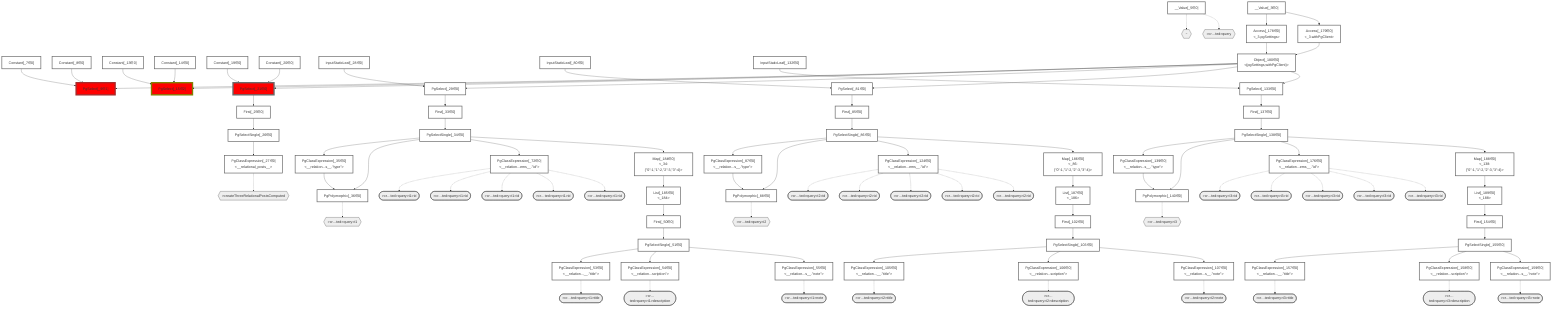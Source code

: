graph TD
    classDef path fill:#eee,stroke:#000
    classDef plan fill:#fff,stroke-width:3px
    classDef itemplan fill:#fff,stroke-width:6px
    classDef sideeffectplan fill:#f00,stroke-width:6px

    %% subgraph fields
    P1{{"~"}}:::path
    P2{{">createThreeRelationalPostsComputed"}}:::path
    P3{{">cr…ted>query"}}:::path
    P4{{">cr…ted>query>i1"}}:::path
    P5([">cr…ted>query>i1>id"]):::path
    %% P4 -.-> P5
    P6([">cr…ted>query>i1>id"]):::path
    %% P4 -.-> P6
    P7([">cr…ted>query>i1>title"]):::path
    %% P4 -.-> P7
    P8([">cr…ted>query>i1>description"]):::path
    %% P4 -.-> P8
    P9([">cr…ted>query>i1>note"]):::path
    %% P4 -.-> P9
    P10([">cr…ted>query>i1>id"]):::path
    %% P4 -.-> P10
    P11([">cr…ted>query>i1>id"]):::path
    %% P4 -.-> P11
    P12([">cr…ted>query>i1>id"]):::path
    %% P4 -.-> P12
    %% P3 -.-> P4
    P13{{">cr…ted>query>i2"}}:::path
    P14([">cr…ted>query>i2>id"]):::path
    %% P13 -.-> P14
    P15([">cr…ted>query>i2>id"]):::path
    %% P13 -.-> P15
    P16([">cr…ted>query>i2>title"]):::path
    %% P13 -.-> P16
    P17([">cr…ted>query>i2>description"]):::path
    %% P13 -.-> P17
    P18([">cr…ted>query>i2>note"]):::path
    %% P13 -.-> P18
    P19([">cr…ted>query>i2>id"]):::path
    %% P13 -.-> P19
    P20([">cr…ted>query>i2>id"]):::path
    %% P13 -.-> P20
    P21([">cr…ted>query>i2>id"]):::path
    %% P13 -.-> P21
    %% P3 -.-> P13
    P22{{">cr…ted>query>i3"}}:::path
    P23([">cr…ted>query>i3>id"]):::path
    %% P22 -.-> P23
    P24([">cr…ted>query>i3>id"]):::path
    %% P22 -.-> P24
    P25([">cr…ted>query>i3>title"]):::path
    %% P22 -.-> P25
    P26([">cr…ted>query>i3>description"]):::path
    %% P22 -.-> P26
    P27([">cr…ted>query>i3>note"]):::path
    %% P22 -.-> P27
    P28([">cr…ted>query>i3>id"]):::path
    %% P22 -.-> P28
    P29([">cr…ted>query>i3>id"]):::path
    %% P22 -.-> P29
    P30([">cr…ted>query>i3>id"]):::path
    %% P22 -.-> P30
    %% P3 -.-> P22
    %% P2 -.-> P3
    %% P1 -.-> P2
    %% end

    %% define plans
    __Value_3["__Value[_3∈0]<br /><context>"]:::plan
    __Value_5["__Value[_5∈0]<br /><rootValue>"]:::plan
    Constant_7["Constant[_7∈0]"]:::plan
    Constant_8["Constant[_8∈0]"]:::plan
    PgSelect_9["PgSelect[_9∈1]<br /><relational_posts>"]:::sideeffectplan
    Constant_13["Constant[_13∈0]"]:::plan
    Constant_14["Constant[_14∈0]"]:::plan
    PgSelect_15["PgSelect[_15∈2]<br /><relational_posts>"]:::sideeffectplan
    Constant_19["Constant[_19∈0]"]:::plan
    Constant_20["Constant[_20∈0]"]:::plan
    PgSelect_21["PgSelect[_21∈0]<br /><relational_posts>"]:::sideeffectplan
    First_25["First[_25∈0]"]:::plan
    PgSelectSingle_26["PgSelectSingle[_26∈0]<br /><relational_posts>"]:::plan
    PgClassExpression_27["PgClassExpression[_27∈0]<br /><__relational_posts__>"]:::plan
    InputStaticLeaf_28["InputStaticLeaf[_28∈0]"]:::plan
    PgSelect_29["PgSelect[_29∈0]<br /><relational_items>"]:::plan
    First_33["First[_33∈0]"]:::plan
    PgSelectSingle_34["PgSelectSingle[_34∈0]<br /><relational_items>"]:::plan
    PgClassExpression_35["PgClassExpression[_35∈0]<br /><__relation...s__.#quot;type#quot;>"]:::plan
    PgPolymorphic_36["PgPolymorphic[_36∈0]"]:::plan
    First_50["First[_50∈0]"]:::plan
    PgSelectSingle_51["PgSelectSingle[_51∈0]<br /><relational_posts>"]:::plan
    PgClassExpression_53["PgClassExpression[_53∈0]<br /><__relation...__.#quot;title#quot;>"]:::plan
    PgClassExpression_54["PgClassExpression[_54∈0]<br /><__relation...scription#quot;>"]:::plan
    PgClassExpression_55["PgClassExpression[_55∈0]<br /><__relation...s__.#quot;note#quot;>"]:::plan
    PgClassExpression_72["PgClassExpression[_72∈0]<br /><__relation...ems__.#quot;id#quot;>"]:::plan
    InputStaticLeaf_80["InputStaticLeaf[_80∈0]"]:::plan
    PgSelect_81["PgSelect[_81∈0]<br /><relational_items>"]:::plan
    First_85["First[_85∈0]"]:::plan
    PgSelectSingle_86["PgSelectSingle[_86∈0]<br /><relational_items>"]:::plan
    PgClassExpression_87["PgClassExpression[_87∈0]<br /><__relation...s__.#quot;type#quot;>"]:::plan
    PgPolymorphic_88["PgPolymorphic[_88∈0]"]:::plan
    First_102["First[_102∈0]"]:::plan
    PgSelectSingle_103["PgSelectSingle[_103∈0]<br /><relational_posts>"]:::plan
    PgClassExpression_105["PgClassExpression[_105∈0]<br /><__relation...__.#quot;title#quot;>"]:::plan
    PgClassExpression_106["PgClassExpression[_106∈0]<br /><__relation...scription#quot;>"]:::plan
    PgClassExpression_107["PgClassExpression[_107∈0]<br /><__relation...s__.#quot;note#quot;>"]:::plan
    PgClassExpression_124["PgClassExpression[_124∈0]<br /><__relation...ems__.#quot;id#quot;>"]:::plan
    InputStaticLeaf_132["InputStaticLeaf[_132∈0]"]:::plan
    PgSelect_133["PgSelect[_133∈0]<br /><relational_items>"]:::plan
    First_137["First[_137∈0]"]:::plan
    PgSelectSingle_138["PgSelectSingle[_138∈0]<br /><relational_items>"]:::plan
    PgClassExpression_139["PgClassExpression[_139∈0]<br /><__relation...s__.#quot;type#quot;>"]:::plan
    PgPolymorphic_140["PgPolymorphic[_140∈0]"]:::plan
    First_154["First[_154∈0]"]:::plan
    PgSelectSingle_155["PgSelectSingle[_155∈0]<br /><relational_posts>"]:::plan
    PgClassExpression_157["PgClassExpression[_157∈0]<br /><__relation...__.#quot;title#quot;>"]:::plan
    PgClassExpression_158["PgClassExpression[_158∈0]<br /><__relation...scription#quot;>"]:::plan
    PgClassExpression_159["PgClassExpression[_159∈0]<br /><__relation...s__.#quot;note#quot;>"]:::plan
    PgClassExpression_176["PgClassExpression[_176∈0]<br /><__relation...ems__.#quot;id#quot;>"]:::plan
    Access_178["Access[_178∈0]<br /><_3.pgSettings>"]:::plan
    Access_179["Access[_179∈0]<br /><_3.withPgClient>"]:::plan
    Object_180["Object[_180∈0]<br /><{pgSettings,withPgClient}>"]:::plan
    Map_184["Map[_184∈0]<br /><_34:{#quot;0#quot;:1,#quot;1#quot;:2,#quot;2#quot;:3,#quot;3#quot;:4}>"]:::plan
    List_185["List[_185∈0]<br /><_184>"]:::plan
    Map_186["Map[_186∈0]<br /><_86:{#quot;0#quot;:1,#quot;1#quot;:2,#quot;2#quot;:3,#quot;3#quot;:4}>"]:::plan
    List_187["List[_187∈0]<br /><_186>"]:::plan
    Map_188["Map[_188∈0]<br /><_138:{#quot;0#quot;:1,#quot;1#quot;:2,#quot;2#quot;:3,#quot;3#quot;:4}>"]:::plan
    List_189["List[_189∈0]<br /><_188>"]:::plan

    %% plan dependencies
    Object_180 --> PgSelect_9
    Constant_7 --> PgSelect_9
    Constant_8 --> PgSelect_9
    Object_180 --> PgSelect_15
    Constant_13 --> PgSelect_15
    Constant_14 --> PgSelect_15
    Object_180 --> PgSelect_21
    Constant_19 --> PgSelect_21
    Constant_20 --> PgSelect_21
    PgSelect_21 --> First_25
    First_25 --> PgSelectSingle_26
    PgSelectSingle_26 --> PgClassExpression_27
    Object_180 --> PgSelect_29
    InputStaticLeaf_28 --> PgSelect_29
    PgSelect_29 --> First_33
    First_33 --> PgSelectSingle_34
    PgSelectSingle_34 --> PgClassExpression_35
    PgSelectSingle_34 --> PgPolymorphic_36
    PgClassExpression_35 --> PgPolymorphic_36
    List_185 --> First_50
    First_50 --> PgSelectSingle_51
    PgSelectSingle_51 --> PgClassExpression_53
    PgSelectSingle_51 --> PgClassExpression_54
    PgSelectSingle_51 --> PgClassExpression_55
    PgSelectSingle_34 --> PgClassExpression_72
    Object_180 --> PgSelect_81
    InputStaticLeaf_80 --> PgSelect_81
    PgSelect_81 --> First_85
    First_85 --> PgSelectSingle_86
    PgSelectSingle_86 --> PgClassExpression_87
    PgSelectSingle_86 --> PgPolymorphic_88
    PgClassExpression_87 --> PgPolymorphic_88
    List_187 --> First_102
    First_102 --> PgSelectSingle_103
    PgSelectSingle_103 --> PgClassExpression_105
    PgSelectSingle_103 --> PgClassExpression_106
    PgSelectSingle_103 --> PgClassExpression_107
    PgSelectSingle_86 --> PgClassExpression_124
    Object_180 --> PgSelect_133
    InputStaticLeaf_132 --> PgSelect_133
    PgSelect_133 --> First_137
    First_137 --> PgSelectSingle_138
    PgSelectSingle_138 --> PgClassExpression_139
    PgSelectSingle_138 --> PgPolymorphic_140
    PgClassExpression_139 --> PgPolymorphic_140
    List_189 --> First_154
    First_154 --> PgSelectSingle_155
    PgSelectSingle_155 --> PgClassExpression_157
    PgSelectSingle_155 --> PgClassExpression_158
    PgSelectSingle_155 --> PgClassExpression_159
    PgSelectSingle_138 --> PgClassExpression_176
    __Value_3 --> Access_178
    __Value_3 --> Access_179
    Access_178 --> Object_180
    Access_179 --> Object_180
    PgSelectSingle_34 --> Map_184
    Map_184 --> List_185
    PgSelectSingle_86 --> Map_186
    Map_186 --> List_187
    PgSelectSingle_138 --> Map_188
    Map_188 --> List_189

    %% plan-to-path relationships
    __Value_5 -.-> P1
    PgClassExpression_27 -.-> P2
    __Value_5 -.-> P3
    PgPolymorphic_36 -.-> P4
    PgClassExpression_72 -.-> P5
    PgClassExpression_72 -.-> P6
    PgClassExpression_53 -.-> P7
    PgClassExpression_54 -.-> P8
    PgClassExpression_55 -.-> P9
    PgClassExpression_72 -.-> P10
    PgClassExpression_72 -.-> P11
    PgClassExpression_72 -.-> P12
    PgPolymorphic_88 -.-> P13
    PgClassExpression_124 -.-> P14
    PgClassExpression_124 -.-> P15
    PgClassExpression_105 -.-> P16
    PgClassExpression_106 -.-> P17
    PgClassExpression_107 -.-> P18
    PgClassExpression_124 -.-> P19
    PgClassExpression_124 -.-> P20
    PgClassExpression_124 -.-> P21
    PgPolymorphic_140 -.-> P22
    PgClassExpression_176 -.-> P23
    PgClassExpression_176 -.-> P24
    PgClassExpression_157 -.-> P25
    PgClassExpression_158 -.-> P26
    PgClassExpression_159 -.-> P27
    PgClassExpression_176 -.-> P28
    PgClassExpression_176 -.-> P29
    PgClassExpression_176 -.-> P30

    %% allocate buckets
    classDef bucket0 stroke:#696969
    class __Value_3,__Value_5,Constant_7,Constant_8,Constant_13,Constant_14,Constant_19,Constant_20,PgSelect_21,First_25,PgSelectSingle_26,PgClassExpression_27,InputStaticLeaf_28,PgSelect_29,First_33,PgSelectSingle_34,PgClassExpression_35,PgPolymorphic_36,First_50,PgSelectSingle_51,PgClassExpression_53,PgClassExpression_54,PgClassExpression_55,PgClassExpression_72,InputStaticLeaf_80,PgSelect_81,First_85,PgSelectSingle_86,PgClassExpression_87,PgPolymorphic_88,First_102,PgSelectSingle_103,PgClassExpression_105,PgClassExpression_106,PgClassExpression_107,PgClassExpression_124,InputStaticLeaf_132,PgSelect_133,First_137,PgSelectSingle_138,PgClassExpression_139,PgPolymorphic_140,First_154,PgSelectSingle_155,PgClassExpression_157,PgClassExpression_158,PgClassExpression_159,PgClassExpression_176,Access_178,Access_179,Object_180,Map_184,List_185,Map_186,List_187,Map_188,List_189 bucket0
    classDef bucket1 stroke:#a52a2a
    class PgSelect_9 bucket1
    classDef bucket2 stroke:#808000
    class PgSelect_15 bucket2